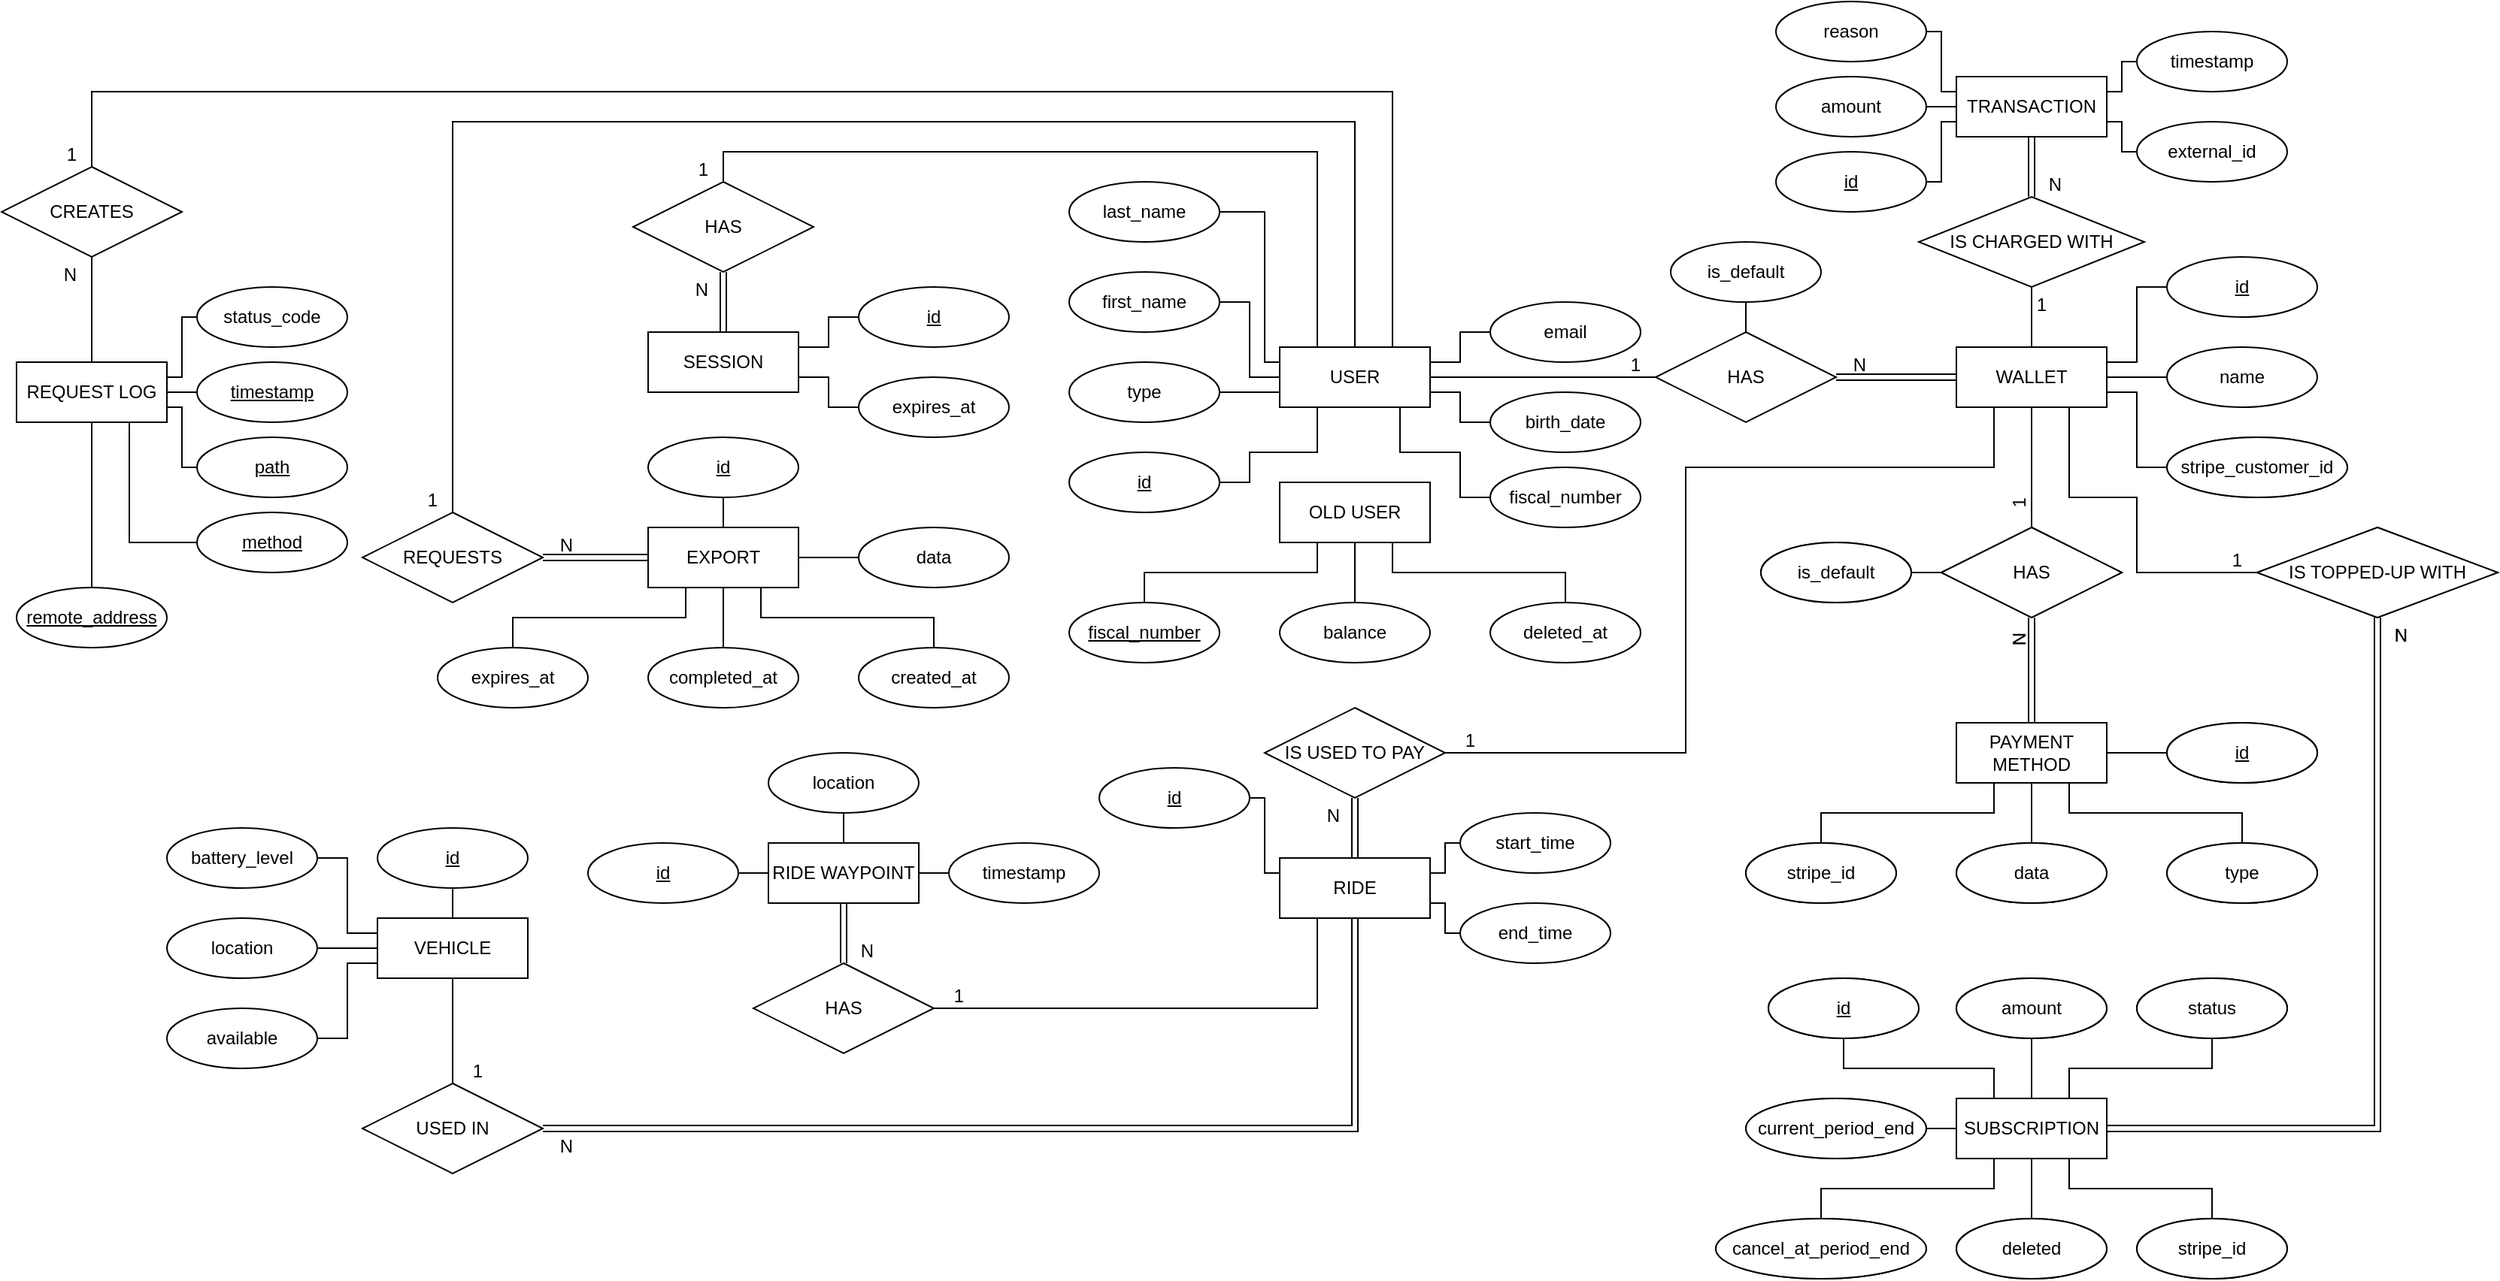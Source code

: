 <mxfile version="14.7.1" type="device"><diagram id="IIqeD0nPEndHyYTgDCQm" name="ERD"><mxGraphModel dx="2222" dy="794" grid="1" gridSize="10" guides="1" tooltips="1" connect="1" arrows="1" fold="1" page="0" pageScale="1" pageWidth="850" pageHeight="1100" background="none" math="0" shadow="0"><root><mxCell id="0"/><mxCell id="1" parent="0"/><mxCell id="felmJrPJaM8QbkLDC-SH-2" value="USER" style="whiteSpace=wrap;html=1;align=center;" parent="1" vertex="1"><mxGeometry x="350" y="440" width="100" height="40" as="geometry"/></mxCell><mxCell id="felmJrPJaM8QbkLDC-SH-12" value="OLD USER" style="whiteSpace=wrap;html=1;align=center;" parent="1" vertex="1"><mxGeometry x="350" y="530" width="100" height="40" as="geometry"/></mxCell><mxCell id="felmJrPJaM8QbkLDC-SH-16" style="edgeStyle=orthogonalEdgeStyle;rounded=0;orthogonalLoop=1;jettySize=auto;html=1;exitX=1;exitY=0.5;exitDx=0;exitDy=0;entryX=0;entryY=0.75;entryDx=0;entryDy=0;endArrow=none;endFill=0;" parent="1" source="felmJrPJaM8QbkLDC-SH-15" target="felmJrPJaM8QbkLDC-SH-2" edge="1"><mxGeometry relative="1" as="geometry"/></mxCell><mxCell id="felmJrPJaM8QbkLDC-SH-15" value="type" style="ellipse;whiteSpace=wrap;html=1;align=center;" parent="1" vertex="1"><mxGeometry x="210" y="450" width="100" height="40" as="geometry"/></mxCell><mxCell id="felmJrPJaM8QbkLDC-SH-18" style="edgeStyle=orthogonalEdgeStyle;rounded=0;orthogonalLoop=1;jettySize=auto;html=1;exitX=1;exitY=0.5;exitDx=0;exitDy=0;entryX=0;entryY=0.5;entryDx=0;entryDy=0;endArrow=none;endFill=0;" parent="1" source="felmJrPJaM8QbkLDC-SH-17" target="felmJrPJaM8QbkLDC-SH-2" edge="1"><mxGeometry relative="1" as="geometry"/></mxCell><mxCell id="felmJrPJaM8QbkLDC-SH-17" value="first_name" style="ellipse;whiteSpace=wrap;html=1;align=center;" parent="1" vertex="1"><mxGeometry x="210" y="390" width="100" height="40" as="geometry"/></mxCell><mxCell id="Z9zMlKiESTyxfEPbroca-22" style="edgeStyle=orthogonalEdgeStyle;rounded=0;orthogonalLoop=1;jettySize=auto;html=1;exitX=1;exitY=0.5;exitDx=0;exitDy=0;entryX=0.25;entryY=1;entryDx=0;entryDy=0;endArrow=none;endFill=0;" parent="1" source="felmJrPJaM8QbkLDC-SH-19" target="felmJrPJaM8QbkLDC-SH-2" edge="1"><mxGeometry relative="1" as="geometry"><Array as="points"><mxPoint x="330" y="530"/><mxPoint x="330" y="510"/><mxPoint x="375" y="510"/></Array></mxGeometry></mxCell><mxCell id="felmJrPJaM8QbkLDC-SH-19" value="id" style="ellipse;whiteSpace=wrap;html=1;align=center;fontStyle=4;" parent="1" vertex="1"><mxGeometry x="210" y="510" width="100" height="40" as="geometry"/></mxCell><mxCell id="felmJrPJaM8QbkLDC-SH-31" style="edgeStyle=orthogonalEdgeStyle;rounded=0;orthogonalLoop=1;jettySize=auto;html=1;exitX=1;exitY=0.5;exitDx=0;exitDy=0;entryX=0;entryY=0.25;entryDx=0;entryDy=0;endArrow=none;endFill=0;" parent="1" source="felmJrPJaM8QbkLDC-SH-21" target="felmJrPJaM8QbkLDC-SH-2" edge="1"><mxGeometry relative="1" as="geometry"><Array as="points"><mxPoint x="340" y="350"/><mxPoint x="340" y="450"/></Array></mxGeometry></mxCell><mxCell id="felmJrPJaM8QbkLDC-SH-21" value="last_name" style="ellipse;whiteSpace=wrap;html=1;align=center;" parent="1" vertex="1"><mxGeometry x="210" y="330" width="100" height="40" as="geometry"/></mxCell><mxCell id="Z9zMlKiESTyxfEPbroca-26" style="edgeStyle=orthogonalEdgeStyle;rounded=0;orthogonalLoop=1;jettySize=auto;html=1;exitX=0;exitY=0.5;exitDx=0;exitDy=0;entryX=1;entryY=0.25;entryDx=0;entryDy=0;endArrow=none;endFill=0;" parent="1" source="felmJrPJaM8QbkLDC-SH-22" target="felmJrPJaM8QbkLDC-SH-2" edge="1"><mxGeometry relative="1" as="geometry"><Array as="points"><mxPoint x="470" y="430"/><mxPoint x="470" y="450"/></Array></mxGeometry></mxCell><mxCell id="felmJrPJaM8QbkLDC-SH-22" value="email" style="ellipse;whiteSpace=wrap;html=1;align=center;" parent="1" vertex="1"><mxGeometry x="490" y="410" width="100" height="40" as="geometry"/></mxCell><mxCell id="Z9zMlKiESTyxfEPbroca-25" style="edgeStyle=orthogonalEdgeStyle;rounded=0;orthogonalLoop=1;jettySize=auto;html=1;exitX=0;exitY=0.5;exitDx=0;exitDy=0;entryX=1;entryY=0.75;entryDx=0;entryDy=0;endArrow=none;endFill=0;" parent="1" source="felmJrPJaM8QbkLDC-SH-23" target="felmJrPJaM8QbkLDC-SH-2" edge="1"><mxGeometry relative="1" as="geometry"><Array as="points"><mxPoint x="470" y="490"/><mxPoint x="470" y="470"/></Array></mxGeometry></mxCell><mxCell id="felmJrPJaM8QbkLDC-SH-23" value="birth_date" style="ellipse;whiteSpace=wrap;html=1;align=center;" parent="1" vertex="1"><mxGeometry x="490" y="470" width="100" height="40" as="geometry"/></mxCell><mxCell id="Z9zMlKiESTyxfEPbroca-24" style="edgeStyle=orthogonalEdgeStyle;rounded=0;orthogonalLoop=1;jettySize=auto;html=1;exitX=0;exitY=0.5;exitDx=0;exitDy=0;entryX=0.75;entryY=1;entryDx=0;entryDy=0;endArrow=none;endFill=0;" parent="1" source="felmJrPJaM8QbkLDC-SH-27" target="felmJrPJaM8QbkLDC-SH-2" edge="1"><mxGeometry relative="1" as="geometry"><Array as="points"><mxPoint x="470" y="540"/><mxPoint x="470" y="510"/><mxPoint x="430" y="510"/><mxPoint x="430" y="480"/></Array></mxGeometry></mxCell><mxCell id="felmJrPJaM8QbkLDC-SH-27" value="fiscal_number" style="ellipse;whiteSpace=wrap;html=1;align=center;" parent="1" vertex="1"><mxGeometry x="490" y="520" width="100" height="40" as="geometry"/></mxCell><mxCell id="felmJrPJaM8QbkLDC-SH-35" style="edgeStyle=orthogonalEdgeStyle;rounded=0;orthogonalLoop=1;jettySize=auto;html=1;entryX=0.25;entryY=1;entryDx=0;entryDy=0;endArrow=none;endFill=0;exitX=0.5;exitY=0;exitDx=0;exitDy=0;" parent="1" source="felmJrPJaM8QbkLDC-SH-38" target="felmJrPJaM8QbkLDC-SH-12" edge="1"><mxGeometry relative="1" as="geometry"><mxPoint x="210" y="570" as="sourcePoint"/><Array as="points"><mxPoint x="260" y="590"/><mxPoint x="375" y="590"/></Array></mxGeometry></mxCell><mxCell id="felmJrPJaM8QbkLDC-SH-36" style="edgeStyle=orthogonalEdgeStyle;rounded=0;orthogonalLoop=1;jettySize=auto;html=1;exitX=0.5;exitY=0;exitDx=0;exitDy=0;entryX=0.5;entryY=1;entryDx=0;entryDy=0;endArrow=none;endFill=0;" parent="1" source="felmJrPJaM8QbkLDC-SH-33" target="felmJrPJaM8QbkLDC-SH-12" edge="1"><mxGeometry relative="1" as="geometry"/></mxCell><mxCell id="felmJrPJaM8QbkLDC-SH-33" value="balance" style="ellipse;whiteSpace=wrap;html=1;align=center;" parent="1" vertex="1"><mxGeometry x="350" y="610" width="100" height="40" as="geometry"/></mxCell><mxCell id="felmJrPJaM8QbkLDC-SH-37" style="edgeStyle=orthogonalEdgeStyle;rounded=0;orthogonalLoop=1;jettySize=auto;html=1;exitX=0.5;exitY=0;exitDx=0;exitDy=0;entryX=0.75;entryY=1;entryDx=0;entryDy=0;endArrow=none;endFill=0;" parent="1" source="felmJrPJaM8QbkLDC-SH-34" target="felmJrPJaM8QbkLDC-SH-12" edge="1"><mxGeometry relative="1" as="geometry"/></mxCell><mxCell id="felmJrPJaM8QbkLDC-SH-34" value="deleted_at" style="ellipse;whiteSpace=wrap;html=1;align=center;" parent="1" vertex="1"><mxGeometry x="490" y="610" width="100" height="40" as="geometry"/></mxCell><mxCell id="felmJrPJaM8QbkLDC-SH-38" value="fiscal_number" style="ellipse;whiteSpace=wrap;html=1;align=center;fontStyle=4;" parent="1" vertex="1"><mxGeometry x="210" y="610" width="100" height="40" as="geometry"/></mxCell><mxCell id="felmJrPJaM8QbkLDC-SH-41" value="HAS" style="shape=rhombus;perimeter=rhombusPerimeter;whiteSpace=wrap;html=1;align=center;" parent="1" vertex="1"><mxGeometry x="600" y="430" width="120" height="60" as="geometry"/></mxCell><mxCell id="felmJrPJaM8QbkLDC-SH-42" value="" style="endArrow=none;html=1;rounded=0;exitX=1;exitY=0.5;exitDx=0;exitDy=0;entryX=0;entryY=0.5;entryDx=0;entryDy=0;" parent="1" source="felmJrPJaM8QbkLDC-SH-2" target="felmJrPJaM8QbkLDC-SH-41" edge="1"><mxGeometry relative="1" as="geometry"><mxPoint x="470" y="460" as="sourcePoint"/><mxPoint x="580" y="460" as="targetPoint"/></mxGeometry></mxCell><mxCell id="felmJrPJaM8QbkLDC-SH-43" value="1" style="resizable=0;html=1;align=right;verticalAlign=bottom;" parent="felmJrPJaM8QbkLDC-SH-42" connectable="0" vertex="1"><mxGeometry x="1" relative="1" as="geometry"><mxPoint x="-10" as="offset"/></mxGeometry></mxCell><mxCell id="felmJrPJaM8QbkLDC-SH-44" value="" style="shape=link;html=1;rounded=0;endArrow=none;endFill=0;entryX=1;entryY=0.5;entryDx=0;entryDy=0;exitX=0;exitY=0.5;exitDx=0;exitDy=0;" parent="1" source="felmJrPJaM8QbkLDC-SH-46" target="felmJrPJaM8QbkLDC-SH-41" edge="1"><mxGeometry relative="1" as="geometry"><mxPoint x="790" y="460" as="sourcePoint"/><mxPoint x="730" y="460" as="targetPoint"/></mxGeometry></mxCell><mxCell id="felmJrPJaM8QbkLDC-SH-45" value="N" style="resizable=0;html=1;align=right;verticalAlign=bottom;" parent="felmJrPJaM8QbkLDC-SH-44" connectable="0" vertex="1"><mxGeometry x="1" relative="1" as="geometry"><mxPoint x="20" as="offset"/></mxGeometry></mxCell><mxCell id="felmJrPJaM8QbkLDC-SH-46" value="WALLET" style="whiteSpace=wrap;html=1;align=center;" parent="1" vertex="1"><mxGeometry x="800" y="440" width="100" height="40" as="geometry"/></mxCell><mxCell id="felmJrPJaM8QbkLDC-SH-48" style="edgeStyle=orthogonalEdgeStyle;rounded=0;orthogonalLoop=1;jettySize=auto;html=1;exitX=0.5;exitY=1;exitDx=0;exitDy=0;entryX=0.5;entryY=0;entryDx=0;entryDy=0;endArrow=none;endFill=0;" parent="1" source="felmJrPJaM8QbkLDC-SH-47" target="felmJrPJaM8QbkLDC-SH-41" edge="1"><mxGeometry relative="1" as="geometry"/></mxCell><mxCell id="felmJrPJaM8QbkLDC-SH-47" value="is_default" style="ellipse;whiteSpace=wrap;html=1;align=center;" parent="1" vertex="1"><mxGeometry x="610" y="370" width="100" height="40" as="geometry"/></mxCell><mxCell id="felmJrPJaM8QbkLDC-SH-52" style="edgeStyle=orthogonalEdgeStyle;rounded=0;orthogonalLoop=1;jettySize=auto;html=1;exitX=0;exitY=0.5;exitDx=0;exitDy=0;entryX=1;entryY=0.25;entryDx=0;entryDy=0;endArrow=none;endFill=0;" parent="1" source="felmJrPJaM8QbkLDC-SH-49" target="felmJrPJaM8QbkLDC-SH-46" edge="1"><mxGeometry relative="1" as="geometry"/></mxCell><mxCell id="felmJrPJaM8QbkLDC-SH-49" value="id" style="ellipse;whiteSpace=wrap;html=1;align=center;fontStyle=4;" parent="1" vertex="1"><mxGeometry x="940" y="380" width="100" height="40" as="geometry"/></mxCell><mxCell id="felmJrPJaM8QbkLDC-SH-53" style="edgeStyle=orthogonalEdgeStyle;rounded=0;orthogonalLoop=1;jettySize=auto;html=1;exitX=0;exitY=0.5;exitDx=0;exitDy=0;entryX=1;entryY=0.5;entryDx=0;entryDy=0;endArrow=none;endFill=0;" parent="1" source="felmJrPJaM8QbkLDC-SH-50" target="felmJrPJaM8QbkLDC-SH-46" edge="1"><mxGeometry relative="1" as="geometry"/></mxCell><mxCell id="felmJrPJaM8QbkLDC-SH-50" value="name" style="ellipse;whiteSpace=wrap;html=1;align=center;" parent="1" vertex="1"><mxGeometry x="940" y="440" width="100" height="40" as="geometry"/></mxCell><mxCell id="felmJrPJaM8QbkLDC-SH-54" style="edgeStyle=orthogonalEdgeStyle;rounded=0;orthogonalLoop=1;jettySize=auto;html=1;exitX=0;exitY=0.5;exitDx=0;exitDy=0;entryX=1;entryY=0.75;entryDx=0;entryDy=0;endArrow=none;endFill=0;" parent="1" source="felmJrPJaM8QbkLDC-SH-51" target="felmJrPJaM8QbkLDC-SH-46" edge="1"><mxGeometry relative="1" as="geometry"/></mxCell><mxCell id="felmJrPJaM8QbkLDC-SH-51" value="stripe_customer_id" style="ellipse;whiteSpace=wrap;html=1;align=center;" parent="1" vertex="1"><mxGeometry x="940" y="500" width="120" height="40" as="geometry"/></mxCell><mxCell id="felmJrPJaM8QbkLDC-SH-55" value="HAS" style="shape=rhombus;perimeter=rhombusPerimeter;whiteSpace=wrap;html=1;align=center;" parent="1" vertex="1"><mxGeometry x="790" y="560" width="120" height="60" as="geometry"/></mxCell><mxCell id="felmJrPJaM8QbkLDC-SH-56" value="" style="endArrow=none;html=1;rounded=0;exitX=0.5;exitY=1;exitDx=0;exitDy=0;entryX=0.5;entryY=0;entryDx=0;entryDy=0;" parent="1" source="felmJrPJaM8QbkLDC-SH-46" target="felmJrPJaM8QbkLDC-SH-55" edge="1"><mxGeometry relative="1" as="geometry"><mxPoint x="1020" y="280" as="sourcePoint"/><mxPoint x="860" y="280" as="targetPoint"/></mxGeometry></mxCell><mxCell id="felmJrPJaM8QbkLDC-SH-57" value="1" style="resizable=0;html=1;align=right;verticalAlign=bottom;rotation=-90;" parent="felmJrPJaM8QbkLDC-SH-56" connectable="0" vertex="1"><mxGeometry x="1" relative="1" as="geometry"><mxPoint y="-20" as="offset"/></mxGeometry></mxCell><mxCell id="Z9zMlKiESTyxfEPbroca-31" value="" style="shape=link;html=1;rounded=0;endArrow=none;endFill=0;entryX=0.5;entryY=1;entryDx=0;entryDy=0;exitX=0.5;exitY=0;exitDx=0;exitDy=0;" parent="felmJrPJaM8QbkLDC-SH-56" source="Z9zMlKiESTyxfEPbroca-33" target="Z9zMlKiESTyxfEPbroca-30" edge="1"><mxGeometry relative="1" as="geometry"><mxPoint x="850" y="670" as="sourcePoint"/><mxPoint x="900" y="670" as="targetPoint"/></mxGeometry></mxCell><mxCell id="Z9zMlKiESTyxfEPbroca-32" value="N" style="resizable=0;html=1;align=right;verticalAlign=bottom;direction=south;rotation=-90;" parent="Z9zMlKiESTyxfEPbroca-31" connectable="0" vertex="1"><mxGeometry x="1" relative="1" as="geometry"><mxPoint y="10" as="offset"/></mxGeometry></mxCell><mxCell id="felmJrPJaM8QbkLDC-SH-58" value="" style="shape=link;html=1;rounded=0;endArrow=none;endFill=0;entryX=0.5;entryY=1;entryDx=0;entryDy=0;exitX=0.5;exitY=0;exitDx=0;exitDy=0;" parent="1" source="felmJrPJaM8QbkLDC-SH-60" target="felmJrPJaM8QbkLDC-SH-55" edge="1"><mxGeometry relative="1" as="geometry"><mxPoint x="850" y="670" as="sourcePoint"/><mxPoint x="900" y="670" as="targetPoint"/></mxGeometry></mxCell><mxCell id="felmJrPJaM8QbkLDC-SH-59" value="N" style="resizable=0;html=1;align=right;verticalAlign=bottom;direction=south;rotation=-90;" parent="felmJrPJaM8QbkLDC-SH-58" connectable="0" vertex="1"><mxGeometry x="1" relative="1" as="geometry"><mxPoint y="10" as="offset"/></mxGeometry></mxCell><mxCell id="felmJrPJaM8QbkLDC-SH-60" value="PAYMENT METHOD" style="whiteSpace=wrap;html=1;align=center;" parent="1" vertex="1"><mxGeometry x="800" y="690" width="100" height="40" as="geometry"/></mxCell><mxCell id="felmJrPJaM8QbkLDC-SH-62" style="edgeStyle=orthogonalEdgeStyle;rounded=0;orthogonalLoop=1;jettySize=auto;html=1;exitX=1;exitY=0.5;exitDx=0;exitDy=0;entryX=0;entryY=0.5;entryDx=0;entryDy=0;endArrow=none;endFill=0;" parent="1" source="felmJrPJaM8QbkLDC-SH-61" target="felmJrPJaM8QbkLDC-SH-55" edge="1"><mxGeometry relative="1" as="geometry"/></mxCell><mxCell id="felmJrPJaM8QbkLDC-SH-61" value="is_default" style="ellipse;whiteSpace=wrap;html=1;align=center;" parent="1" vertex="1"><mxGeometry x="670" y="570" width="100" height="40" as="geometry"/></mxCell><mxCell id="felmJrPJaM8QbkLDC-SH-72" style="edgeStyle=orthogonalEdgeStyle;rounded=0;orthogonalLoop=1;jettySize=auto;html=1;exitX=0;exitY=0.5;exitDx=0;exitDy=0;entryX=1;entryY=0.5;entryDx=0;entryDy=0;endArrow=none;endFill=0;" parent="1" source="felmJrPJaM8QbkLDC-SH-63" target="felmJrPJaM8QbkLDC-SH-60" edge="1"><mxGeometry relative="1" as="geometry"/></mxCell><mxCell id="felmJrPJaM8QbkLDC-SH-63" value="id" style="ellipse;whiteSpace=wrap;html=1;align=center;fontStyle=4;" parent="1" vertex="1"><mxGeometry x="940" y="690" width="100" height="40" as="geometry"/></mxCell><mxCell id="felmJrPJaM8QbkLDC-SH-71" style="edgeStyle=orthogonalEdgeStyle;rounded=0;orthogonalLoop=1;jettySize=auto;html=1;exitX=0.5;exitY=0;exitDx=0;exitDy=0;entryX=0.75;entryY=1;entryDx=0;entryDy=0;endArrow=none;endFill=0;" parent="1" source="felmJrPJaM8QbkLDC-SH-64" target="felmJrPJaM8QbkLDC-SH-60" edge="1"><mxGeometry relative="1" as="geometry"/></mxCell><mxCell id="felmJrPJaM8QbkLDC-SH-64" value="type" style="ellipse;whiteSpace=wrap;html=1;align=center;" parent="1" vertex="1"><mxGeometry x="940" y="770" width="100" height="40" as="geometry"/></mxCell><mxCell id="felmJrPJaM8QbkLDC-SH-70" style="edgeStyle=orthogonalEdgeStyle;rounded=0;orthogonalLoop=1;jettySize=auto;html=1;exitX=0.5;exitY=0;exitDx=0;exitDy=0;entryX=0.5;entryY=1;entryDx=0;entryDy=0;endArrow=none;endFill=0;" parent="1" source="felmJrPJaM8QbkLDC-SH-67" target="felmJrPJaM8QbkLDC-SH-60" edge="1"><mxGeometry relative="1" as="geometry"/></mxCell><mxCell id="felmJrPJaM8QbkLDC-SH-67" value="data" style="ellipse;whiteSpace=wrap;html=1;align=center;" parent="1" vertex="1"><mxGeometry x="800" y="770" width="100" height="40" as="geometry"/></mxCell><mxCell id="felmJrPJaM8QbkLDC-SH-69" style="edgeStyle=orthogonalEdgeStyle;rounded=0;orthogonalLoop=1;jettySize=auto;html=1;exitX=0.5;exitY=0;exitDx=0;exitDy=0;entryX=0.25;entryY=1;entryDx=0;entryDy=0;endArrow=none;endFill=0;" parent="1" source="felmJrPJaM8QbkLDC-SH-68" target="felmJrPJaM8QbkLDC-SH-60" edge="1"><mxGeometry relative="1" as="geometry"/></mxCell><mxCell id="felmJrPJaM8QbkLDC-SH-68" value="stripe_id" style="ellipse;whiteSpace=wrap;html=1;align=center;" parent="1" vertex="1"><mxGeometry x="660" y="770" width="100" height="40" as="geometry"/></mxCell><mxCell id="felmJrPJaM8QbkLDC-SH-74" value="REQUESTS" style="shape=rhombus;perimeter=rhombusPerimeter;whiteSpace=wrap;html=1;align=center;" parent="1" vertex="1"><mxGeometry x="-260" y="550" width="120" height="60" as="geometry"/></mxCell><mxCell id="felmJrPJaM8QbkLDC-SH-75" value="HAS" style="shape=rhombus;perimeter=rhombusPerimeter;whiteSpace=wrap;html=1;align=center;" parent="1" vertex="1"><mxGeometry x="-80" y="330" width="120" height="60" as="geometry"/></mxCell><mxCell id="felmJrPJaM8QbkLDC-SH-76" value="CREATES" style="shape=rhombus;perimeter=rhombusPerimeter;whiteSpace=wrap;html=1;align=center;" parent="1" vertex="1"><mxGeometry x="-500" y="320" width="120" height="60" as="geometry"/></mxCell><mxCell id="felmJrPJaM8QbkLDC-SH-79" value="" style="endArrow=none;html=1;rounded=0;entryX=0.5;entryY=0;entryDx=0;entryDy=0;exitX=0.25;exitY=0;exitDx=0;exitDy=0;" parent="1" source="felmJrPJaM8QbkLDC-SH-2" target="felmJrPJaM8QbkLDC-SH-75" edge="1"><mxGeometry relative="1" as="geometry"><mxPoint x="-20" y="340" as="sourcePoint"/><mxPoint x="-350" y="120" as="targetPoint"/><Array as="points"><mxPoint x="375" y="310"/><mxPoint x="-20" y="310"/></Array></mxGeometry></mxCell><mxCell id="felmJrPJaM8QbkLDC-SH-80" value="1" style="resizable=0;html=1;align=right;verticalAlign=bottom;" parent="felmJrPJaM8QbkLDC-SH-79" connectable="0" vertex="1"><mxGeometry x="1" relative="1" as="geometry"><mxPoint x="-10" as="offset"/></mxGeometry></mxCell><mxCell id="felmJrPJaM8QbkLDC-SH-81" value="" style="endArrow=none;html=1;rounded=0;entryX=0.5;entryY=0;entryDx=0;entryDy=0;exitX=0.5;exitY=0;exitDx=0;exitDy=0;" parent="1" source="felmJrPJaM8QbkLDC-SH-2" target="felmJrPJaM8QbkLDC-SH-74" edge="1"><mxGeometry relative="1" as="geometry"><mxPoint x="-210" y="420" as="sourcePoint"/><mxPoint x="-320" y="410" as="targetPoint"/><Array as="points"><mxPoint x="400" y="290"/><mxPoint x="-200" y="290"/></Array></mxGeometry></mxCell><mxCell id="felmJrPJaM8QbkLDC-SH-82" value="1" style="resizable=0;html=1;align=right;verticalAlign=bottom;" parent="felmJrPJaM8QbkLDC-SH-81" connectable="0" vertex="1"><mxGeometry x="1" relative="1" as="geometry"><mxPoint x="-10" as="offset"/></mxGeometry></mxCell><mxCell id="Ga-Xw3UIDoMPQ0Vb7Wkk-12" style="edgeStyle=orthogonalEdgeStyle;rounded=0;orthogonalLoop=1;jettySize=auto;html=1;exitX=0.5;exitY=1;exitDx=0;exitDy=0;entryX=0.5;entryY=0;entryDx=0;entryDy=0;endArrow=none;endFill=0;" parent="1" source="felmJrPJaM8QbkLDC-SH-83" target="felmJrPJaM8QbkLDC-SH-98" edge="1"><mxGeometry relative="1" as="geometry"/></mxCell><mxCell id="felmJrPJaM8QbkLDC-SH-83" value="REQUEST LOG" style="whiteSpace=wrap;html=1;align=center;" parent="1" vertex="1"><mxGeometry x="-490" y="450" width="100" height="40" as="geometry"/></mxCell><mxCell id="felmJrPJaM8QbkLDC-SH-84" value="SESSION" style="whiteSpace=wrap;html=1;align=center;" parent="1" vertex="1"><mxGeometry x="-70" y="430" width="100" height="40" as="geometry"/></mxCell><mxCell id="felmJrPJaM8QbkLDC-SH-85" value="EXPORT" style="whiteSpace=wrap;html=1;align=center;" parent="1" vertex="1"><mxGeometry x="-70" y="560" width="100" height="40" as="geometry"/></mxCell><mxCell id="felmJrPJaM8QbkLDC-SH-88" value="" style="shape=link;html=1;rounded=0;endArrow=none;endFill=0;entryX=0.5;entryY=1;entryDx=0;entryDy=0;exitX=0.5;exitY=0;exitDx=0;exitDy=0;" parent="1" source="felmJrPJaM8QbkLDC-SH-84" target="felmJrPJaM8QbkLDC-SH-75" edge="1"><mxGeometry relative="1" as="geometry"><mxPoint x="-70" y="210" as="sourcePoint"/><mxPoint x="-230" y="210" as="targetPoint"/></mxGeometry></mxCell><mxCell id="felmJrPJaM8QbkLDC-SH-89" value="N" style="resizable=0;html=1;align=right;verticalAlign=bottom;direction=south;" parent="felmJrPJaM8QbkLDC-SH-88" connectable="0" vertex="1"><mxGeometry x="1" relative="1" as="geometry"><mxPoint x="-10" y="20" as="offset"/></mxGeometry></mxCell><mxCell id="felmJrPJaM8QbkLDC-SH-90" value="" style="shape=link;html=1;rounded=0;endArrow=none;endFill=0;entryX=1;entryY=0.5;entryDx=0;entryDy=0;exitX=0;exitY=0.5;exitDx=0;exitDy=0;" parent="1" source="felmJrPJaM8QbkLDC-SH-85" target="felmJrPJaM8QbkLDC-SH-74" edge="1"><mxGeometry relative="1" as="geometry"><mxPoint x="-50" y="660" as="sourcePoint"/><mxPoint x="-210" y="660" as="targetPoint"/></mxGeometry></mxCell><mxCell id="felmJrPJaM8QbkLDC-SH-91" value="N" style="resizable=0;html=1;align=right;verticalAlign=bottom;" parent="felmJrPJaM8QbkLDC-SH-90" connectable="0" vertex="1"><mxGeometry x="1" relative="1" as="geometry"><mxPoint x="20" as="offset"/></mxGeometry></mxCell><mxCell id="felmJrPJaM8QbkLDC-SH-93" style="edgeStyle=orthogonalEdgeStyle;rounded=0;orthogonalLoop=1;jettySize=auto;html=1;exitX=0;exitY=0.5;exitDx=0;exitDy=0;entryX=1;entryY=0.25;entryDx=0;entryDy=0;endArrow=none;endFill=0;" parent="1" source="felmJrPJaM8QbkLDC-SH-92" target="felmJrPJaM8QbkLDC-SH-84" edge="1"><mxGeometry relative="1" as="geometry"/></mxCell><mxCell id="felmJrPJaM8QbkLDC-SH-92" value="id" style="ellipse;whiteSpace=wrap;html=1;align=center;fontStyle=4;" parent="1" vertex="1"><mxGeometry x="70" y="400" width="100" height="40" as="geometry"/></mxCell><mxCell id="felmJrPJaM8QbkLDC-SH-95" style="edgeStyle=orthogonalEdgeStyle;rounded=0;orthogonalLoop=1;jettySize=auto;html=1;exitX=0;exitY=0.5;exitDx=0;exitDy=0;entryX=1;entryY=0.75;entryDx=0;entryDy=0;endArrow=none;endFill=0;" parent="1" source="felmJrPJaM8QbkLDC-SH-94" target="felmJrPJaM8QbkLDC-SH-84" edge="1"><mxGeometry relative="1" as="geometry"/></mxCell><mxCell id="felmJrPJaM8QbkLDC-SH-94" value="expires_at" style="ellipse;whiteSpace=wrap;html=1;align=center;" parent="1" vertex="1"><mxGeometry x="70" y="460" width="100" height="40" as="geometry"/></mxCell><mxCell id="felmJrPJaM8QbkLDC-SH-97" style="edgeStyle=orthogonalEdgeStyle;rounded=0;orthogonalLoop=1;jettySize=auto;html=1;exitX=0.5;exitY=1;exitDx=0;exitDy=0;entryX=0.5;entryY=0;entryDx=0;entryDy=0;endArrow=none;endFill=0;" parent="1" source="felmJrPJaM8QbkLDC-SH-96" target="felmJrPJaM8QbkLDC-SH-85" edge="1"><mxGeometry relative="1" as="geometry"/></mxCell><mxCell id="felmJrPJaM8QbkLDC-SH-96" value="id" style="ellipse;whiteSpace=wrap;html=1;align=center;fontStyle=4;" parent="1" vertex="1"><mxGeometry x="-70" y="500" width="100" height="40" as="geometry"/></mxCell><mxCell id="felmJrPJaM8QbkLDC-SH-98" value="remote_address" style="ellipse;whiteSpace=wrap;html=1;align=center;fontStyle=4;" parent="1" vertex="1"><mxGeometry x="-490" y="600" width="100" height="40" as="geometry"/></mxCell><mxCell id="Ga-Xw3UIDoMPQ0Vb7Wkk-3" style="edgeStyle=orthogonalEdgeStyle;rounded=0;orthogonalLoop=1;jettySize=auto;html=1;exitX=0;exitY=0.5;exitDx=0;exitDy=0;entryX=1;entryY=0.5;entryDx=0;entryDy=0;endArrow=none;endFill=0;" parent="1" source="felmJrPJaM8QbkLDC-SH-99" target="felmJrPJaM8QbkLDC-SH-83" edge="1"><mxGeometry relative="1" as="geometry"/></mxCell><mxCell id="felmJrPJaM8QbkLDC-SH-99" value="timestamp" style="ellipse;whiteSpace=wrap;html=1;align=center;fontStyle=4;" parent="1" vertex="1"><mxGeometry x="-370" y="450" width="100" height="40" as="geometry"/></mxCell><mxCell id="Ga-Xw3UIDoMPQ0Vb7Wkk-9" style="edgeStyle=orthogonalEdgeStyle;rounded=0;orthogonalLoop=1;jettySize=auto;html=1;exitX=0;exitY=0.5;exitDx=0;exitDy=0;entryX=0.75;entryY=1;entryDx=0;entryDy=0;endArrow=none;endFill=0;" parent="1" source="felmJrPJaM8QbkLDC-SH-100" target="felmJrPJaM8QbkLDC-SH-83" edge="1"><mxGeometry relative="1" as="geometry"/></mxCell><mxCell id="felmJrPJaM8QbkLDC-SH-100" value="method" style="ellipse;whiteSpace=wrap;html=1;align=center;fontStyle=4;" parent="1" vertex="1"><mxGeometry x="-370" y="550" width="100" height="40" as="geometry"/></mxCell><mxCell id="Ga-Xw3UIDoMPQ0Vb7Wkk-4" style="edgeStyle=orthogonalEdgeStyle;rounded=0;orthogonalLoop=1;jettySize=auto;html=1;exitX=0;exitY=0.5;exitDx=0;exitDy=0;entryX=1;entryY=0.75;entryDx=0;entryDy=0;endArrow=none;endFill=0;" parent="1" source="felmJrPJaM8QbkLDC-SH-101" target="felmJrPJaM8QbkLDC-SH-83" edge="1"><mxGeometry relative="1" as="geometry"><Array as="points"><mxPoint x="-380" y="520"/><mxPoint x="-380" y="480"/></Array></mxGeometry></mxCell><mxCell id="felmJrPJaM8QbkLDC-SH-101" value="path" style="ellipse;whiteSpace=wrap;html=1;align=center;fontStyle=4;" parent="1" vertex="1"><mxGeometry x="-370" y="500" width="100" height="40" as="geometry"/></mxCell><mxCell id="Ga-Xw3UIDoMPQ0Vb7Wkk-2" style="edgeStyle=orthogonalEdgeStyle;rounded=0;orthogonalLoop=1;jettySize=auto;html=1;exitX=0;exitY=0.5;exitDx=0;exitDy=0;entryX=1;entryY=0.25;entryDx=0;entryDy=0;endArrow=none;endFill=0;" parent="1" source="felmJrPJaM8QbkLDC-SH-103" target="felmJrPJaM8QbkLDC-SH-83" edge="1"><mxGeometry relative="1" as="geometry"><Array as="points"><mxPoint x="-380" y="420"/><mxPoint x="-380" y="460"/></Array></mxGeometry></mxCell><mxCell id="felmJrPJaM8QbkLDC-SH-103" value="status_code" style="ellipse;whiteSpace=wrap;html=1;align=center;" parent="1" vertex="1"><mxGeometry x="-370" y="400" width="100" height="40" as="geometry"/></mxCell><mxCell id="felmJrPJaM8QbkLDC-SH-115" style="edgeStyle=orthogonalEdgeStyle;rounded=0;orthogonalLoop=1;jettySize=auto;html=1;exitX=0;exitY=0.5;exitDx=0;exitDy=0;entryX=1;entryY=0.5;entryDx=0;entryDy=0;endArrow=none;endFill=0;" parent="1" source="felmJrPJaM8QbkLDC-SH-114" target="felmJrPJaM8QbkLDC-SH-85" edge="1"><mxGeometry relative="1" as="geometry"/></mxCell><mxCell id="felmJrPJaM8QbkLDC-SH-114" value="data" style="ellipse;whiteSpace=wrap;html=1;align=center;" parent="1" vertex="1"><mxGeometry x="70" y="560" width="100" height="40" as="geometry"/></mxCell><mxCell id="felmJrPJaM8QbkLDC-SH-119" style="edgeStyle=orthogonalEdgeStyle;rounded=0;orthogonalLoop=1;jettySize=auto;html=1;exitX=0.5;exitY=0;exitDx=0;exitDy=0;entryX=0.75;entryY=1;entryDx=0;entryDy=0;endArrow=none;endFill=0;" parent="1" source="felmJrPJaM8QbkLDC-SH-116" target="felmJrPJaM8QbkLDC-SH-85" edge="1"><mxGeometry relative="1" as="geometry"/></mxCell><mxCell id="felmJrPJaM8QbkLDC-SH-116" value="created_at" style="ellipse;whiteSpace=wrap;html=1;align=center;" parent="1" vertex="1"><mxGeometry x="70" y="640" width="100" height="40" as="geometry"/></mxCell><mxCell id="felmJrPJaM8QbkLDC-SH-120" style="edgeStyle=orthogonalEdgeStyle;rounded=0;orthogonalLoop=1;jettySize=auto;html=1;exitX=0.5;exitY=0;exitDx=0;exitDy=0;entryX=0.5;entryY=1;entryDx=0;entryDy=0;endArrow=none;endFill=0;" parent="1" source="felmJrPJaM8QbkLDC-SH-117" target="felmJrPJaM8QbkLDC-SH-85" edge="1"><mxGeometry relative="1" as="geometry"/></mxCell><mxCell id="felmJrPJaM8QbkLDC-SH-117" value="completed_at" style="ellipse;whiteSpace=wrap;html=1;align=center;" parent="1" vertex="1"><mxGeometry x="-70" y="640" width="100" height="40" as="geometry"/></mxCell><mxCell id="felmJrPJaM8QbkLDC-SH-121" style="edgeStyle=orthogonalEdgeStyle;rounded=0;orthogonalLoop=1;jettySize=auto;html=1;exitX=0.5;exitY=0;exitDx=0;exitDy=0;entryX=0.25;entryY=1;entryDx=0;entryDy=0;endArrow=none;endFill=0;" parent="1" source="felmJrPJaM8QbkLDC-SH-118" target="felmJrPJaM8QbkLDC-SH-85" edge="1"><mxGeometry relative="1" as="geometry"/></mxCell><mxCell id="felmJrPJaM8QbkLDC-SH-118" value="expires_at" style="ellipse;whiteSpace=wrap;html=1;align=center;" parent="1" vertex="1"><mxGeometry x="-210" y="640" width="100" height="40" as="geometry"/></mxCell><mxCell id="vjYIX1wZF5U249_Y7x2o-1" value="TRANSACTION" style="whiteSpace=wrap;html=1;align=center;" parent="1" vertex="1"><mxGeometry x="800" y="260" width="100" height="40" as="geometry"/></mxCell><mxCell id="vjYIX1wZF5U249_Y7x2o-2" value="IS CHARGED WITH" style="shape=rhombus;perimeter=rhombusPerimeter;whiteSpace=wrap;html=1;align=center;" parent="1" vertex="1"><mxGeometry x="775" y="340" width="150" height="60" as="geometry"/></mxCell><mxCell id="vjYIX1wZF5U249_Y7x2o-3" value="" style="endArrow=none;html=1;rounded=0;exitX=0.5;exitY=0;exitDx=0;exitDy=0;entryX=0.5;entryY=1;entryDx=0;entryDy=0;" parent="1" source="felmJrPJaM8QbkLDC-SH-46" target="vjYIX1wZF5U249_Y7x2o-2" edge="1"><mxGeometry relative="1" as="geometry"><mxPoint x="920" y="260" as="sourcePoint"/><mxPoint x="1080" y="260" as="targetPoint"/><Array as="points"/></mxGeometry></mxCell><mxCell id="vjYIX1wZF5U249_Y7x2o-4" value="1" style="resizable=0;html=1;align=right;verticalAlign=bottom;" parent="vjYIX1wZF5U249_Y7x2o-3" connectable="0" vertex="1"><mxGeometry x="1" relative="1" as="geometry"><mxPoint x="10" y="20" as="offset"/></mxGeometry></mxCell><mxCell id="vjYIX1wZF5U249_Y7x2o-5" value="" style="shape=link;html=1;rounded=0;exitX=0.5;exitY=1;exitDx=0;exitDy=0;entryX=0.5;entryY=0;entryDx=0;entryDy=0;" parent="1" source="vjYIX1wZF5U249_Y7x2o-1" target="vjYIX1wZF5U249_Y7x2o-2" edge="1"><mxGeometry relative="1" as="geometry"><mxPoint x="1080" y="260" as="sourcePoint"/><mxPoint x="920" y="260" as="targetPoint"/></mxGeometry></mxCell><mxCell id="vjYIX1wZF5U249_Y7x2o-6" value="N" style="resizable=0;html=1;align=right;verticalAlign=bottom;" parent="vjYIX1wZF5U249_Y7x2o-5" connectable="0" vertex="1"><mxGeometry x="1" relative="1" as="geometry"><mxPoint x="20" as="offset"/></mxGeometry></mxCell><mxCell id="vjYIX1wZF5U249_Y7x2o-13" style="edgeStyle=orthogonalEdgeStyle;rounded=0;orthogonalLoop=1;jettySize=auto;html=1;exitX=1;exitY=0.5;exitDx=0;exitDy=0;entryX=0;entryY=0.75;entryDx=0;entryDy=0;endArrow=none;endFill=0;" parent="1" source="vjYIX1wZF5U249_Y7x2o-7" target="vjYIX1wZF5U249_Y7x2o-1" edge="1"><mxGeometry relative="1" as="geometry"><Array as="points"><mxPoint x="790" y="330"/><mxPoint x="790" y="290"/></Array></mxGeometry></mxCell><mxCell id="vjYIX1wZF5U249_Y7x2o-7" value="id" style="ellipse;whiteSpace=wrap;html=1;align=center;fontStyle=4;" parent="1" vertex="1"><mxGeometry x="680" y="310" width="100" height="40" as="geometry"/></mxCell><mxCell id="vjYIX1wZF5U249_Y7x2o-16" style="edgeStyle=orthogonalEdgeStyle;rounded=0;orthogonalLoop=1;jettySize=auto;html=1;exitX=1;exitY=0.5;exitDx=0;exitDy=0;entryX=0;entryY=0.5;entryDx=0;entryDy=0;endArrow=none;endFill=0;" parent="1" source="vjYIX1wZF5U249_Y7x2o-8" target="vjYIX1wZF5U249_Y7x2o-1" edge="1"><mxGeometry relative="1" as="geometry"/></mxCell><mxCell id="vjYIX1wZF5U249_Y7x2o-8" value="amount" style="ellipse;whiteSpace=wrap;html=1;align=center;" parent="1" vertex="1"><mxGeometry x="680" y="260" width="100" height="40" as="geometry"/></mxCell><mxCell id="Z9zMlKiESTyxfEPbroca-1" style="edgeStyle=orthogonalEdgeStyle;rounded=0;orthogonalLoop=1;jettySize=auto;html=1;exitX=0;exitY=0.5;exitDx=0;exitDy=0;entryX=1;entryY=0.25;entryDx=0;entryDy=0;endArrow=none;endFill=0;" parent="1" source="vjYIX1wZF5U249_Y7x2o-9" target="vjYIX1wZF5U249_Y7x2o-1" edge="1"><mxGeometry relative="1" as="geometry"><Array as="points"><mxPoint x="910" y="250"/><mxPoint x="910" y="270"/></Array></mxGeometry></mxCell><mxCell id="vjYIX1wZF5U249_Y7x2o-9" value="timestamp" style="ellipse;whiteSpace=wrap;html=1;align=center;" parent="1" vertex="1"><mxGeometry x="920" y="230" width="100" height="40" as="geometry"/></mxCell><mxCell id="vjYIX1wZF5U249_Y7x2o-17" style="edgeStyle=orthogonalEdgeStyle;rounded=0;orthogonalLoop=1;jettySize=auto;html=1;exitX=1;exitY=0.5;exitDx=0;exitDy=0;entryX=0;entryY=0.25;entryDx=0;entryDy=0;endArrow=none;endFill=0;" parent="1" source="vjYIX1wZF5U249_Y7x2o-10" target="vjYIX1wZF5U249_Y7x2o-1" edge="1"><mxGeometry relative="1" as="geometry"><Array as="points"><mxPoint x="790" y="230"/><mxPoint x="790" y="270"/></Array></mxGeometry></mxCell><mxCell id="vjYIX1wZF5U249_Y7x2o-10" value="reason" style="ellipse;whiteSpace=wrap;html=1;align=center;" parent="1" vertex="1"><mxGeometry x="680" y="210" width="100" height="40" as="geometry"/></mxCell><mxCell id="Z9zMlKiESTyxfEPbroca-2" style="edgeStyle=orthogonalEdgeStyle;rounded=0;orthogonalLoop=1;jettySize=auto;html=1;exitX=0;exitY=0.5;exitDx=0;exitDy=0;entryX=1;entryY=0.75;entryDx=0;entryDy=0;endArrow=none;endFill=0;" parent="1" source="vjYIX1wZF5U249_Y7x2o-11" target="vjYIX1wZF5U249_Y7x2o-1" edge="1"><mxGeometry relative="1" as="geometry"><Array as="points"><mxPoint x="910" y="310"/><mxPoint x="910" y="290"/></Array></mxGeometry></mxCell><mxCell id="vjYIX1wZF5U249_Y7x2o-11" value="external_id" style="ellipse;whiteSpace=wrap;html=1;align=center;" parent="1" vertex="1"><mxGeometry x="920" y="290" width="100" height="40" as="geometry"/></mxCell><mxCell id="vjYIX1wZF5U249_Y7x2o-18" value="SUBSCRIPTION" style="whiteSpace=wrap;html=1;align=center;" parent="1" vertex="1"><mxGeometry x="800" y="940" width="100" height="40" as="geometry"/></mxCell><mxCell id="vjYIX1wZF5U249_Y7x2o-19" value="IS TOPPED-UP WITH" style="shape=rhombus;perimeter=rhombusPerimeter;whiteSpace=wrap;html=1;align=center;" parent="1" vertex="1"><mxGeometry x="1000" y="560" width="160" height="60" as="geometry"/></mxCell><mxCell id="vjYIX1wZF5U249_Y7x2o-20" value="" style="endArrow=none;html=1;rounded=0;exitX=0.75;exitY=1;exitDx=0;exitDy=0;entryX=0;entryY=0.5;entryDx=0;entryDy=0;" parent="1" source="felmJrPJaM8QbkLDC-SH-46" target="vjYIX1wZF5U249_Y7x2o-19" edge="1"><mxGeometry relative="1" as="geometry"><mxPoint x="1090" y="460" as="sourcePoint"/><mxPoint x="1250" y="460" as="targetPoint"/><Array as="points"><mxPoint x="875" y="540"/><mxPoint x="920" y="540"/><mxPoint x="920" y="590"/></Array></mxGeometry></mxCell><mxCell id="vjYIX1wZF5U249_Y7x2o-21" value="1" style="resizable=0;html=1;align=right;verticalAlign=bottom;" parent="vjYIX1wZF5U249_Y7x2o-20" connectable="0" vertex="1"><mxGeometry x="1" relative="1" as="geometry"><mxPoint x="-10" as="offset"/></mxGeometry></mxCell><mxCell id="Z9zMlKiESTyxfEPbroca-48" style="edgeStyle=orthogonalEdgeStyle;rounded=0;orthogonalLoop=1;jettySize=auto;html=1;exitX=0.5;exitY=1;exitDx=0;exitDy=0;entryX=0.25;entryY=0;entryDx=0;entryDy=0;endArrow=none;endFill=0;" parent="vjYIX1wZF5U249_Y7x2o-20" source="Z9zMlKiESTyxfEPbroca-49" target="Z9zMlKiESTyxfEPbroca-44" edge="1"><mxGeometry relative="1" as="geometry"/></mxCell><mxCell id="vjYIX1wZF5U249_Y7x2o-22" value="" style="shape=link;html=1;rounded=0;endArrow=none;endFill=0;exitX=1;exitY=0.5;exitDx=0;exitDy=0;entryX=0.5;entryY=1;entryDx=0;entryDy=0;" parent="1" source="vjYIX1wZF5U249_Y7x2o-18" target="vjYIX1wZF5U249_Y7x2o-19" edge="1"><mxGeometry relative="1" as="geometry"><mxPoint x="1030" y="1050" as="sourcePoint"/><mxPoint x="1130" y="840" as="targetPoint"/><Array as="points"><mxPoint x="1080" y="960"/></Array></mxGeometry></mxCell><mxCell id="vjYIX1wZF5U249_Y7x2o-23" value="N" style="resizable=0;html=1;align=right;verticalAlign=bottom;" parent="vjYIX1wZF5U249_Y7x2o-22" connectable="0" vertex="1"><mxGeometry x="1" relative="1" as="geometry"><mxPoint x="20" y="20" as="offset"/></mxGeometry></mxCell><mxCell id="Z9zMlKiESTyxfEPbroca-15" style="edgeStyle=orthogonalEdgeStyle;rounded=0;orthogonalLoop=1;jettySize=auto;html=1;exitX=0.5;exitY=1;exitDx=0;exitDy=0;entryX=0.25;entryY=0;entryDx=0;entryDy=0;endArrow=none;endFill=0;" parent="1" source="vjYIX1wZF5U249_Y7x2o-24" target="vjYIX1wZF5U249_Y7x2o-18" edge="1"><mxGeometry relative="1" as="geometry"/></mxCell><mxCell id="vjYIX1wZF5U249_Y7x2o-24" value="id" style="ellipse;whiteSpace=wrap;html=1;align=center;fontStyle=4;" parent="1" vertex="1"><mxGeometry x="675" y="860" width="100" height="40" as="geometry"/></mxCell><mxCell id="Z9zMlKiESTyxfEPbroca-16" style="edgeStyle=orthogonalEdgeStyle;rounded=0;orthogonalLoop=1;jettySize=auto;html=1;exitX=0.5;exitY=1;exitDx=0;exitDy=0;entryX=0.5;entryY=0;entryDx=0;entryDy=0;endArrow=none;endFill=0;" parent="1" source="vjYIX1wZF5U249_Y7x2o-25" target="vjYIX1wZF5U249_Y7x2o-18" edge="1"><mxGeometry relative="1" as="geometry"/></mxCell><mxCell id="vjYIX1wZF5U249_Y7x2o-25" value="amount" style="ellipse;whiteSpace=wrap;html=1;align=center;" parent="1" vertex="1"><mxGeometry x="800" y="860" width="100" height="40" as="geometry"/></mxCell><mxCell id="Z9zMlKiESTyxfEPbroca-17" style="edgeStyle=orthogonalEdgeStyle;rounded=0;orthogonalLoop=1;jettySize=auto;html=1;exitX=0.5;exitY=1;exitDx=0;exitDy=0;entryX=0.75;entryY=0;entryDx=0;entryDy=0;endArrow=none;endFill=0;" parent="1" source="vjYIX1wZF5U249_Y7x2o-26" target="vjYIX1wZF5U249_Y7x2o-18" edge="1"><mxGeometry relative="1" as="geometry"/></mxCell><mxCell id="vjYIX1wZF5U249_Y7x2o-26" value="status" style="ellipse;whiteSpace=wrap;html=1;align=center;" parent="1" vertex="1"><mxGeometry x="920" y="860" width="100" height="40" as="geometry"/></mxCell><mxCell id="Z9zMlKiESTyxfEPbroca-18" style="edgeStyle=orthogonalEdgeStyle;rounded=0;orthogonalLoop=1;jettySize=auto;html=1;exitX=1;exitY=0.5;exitDx=0;exitDy=0;entryX=0;entryY=0.5;entryDx=0;entryDy=0;endArrow=none;endFill=0;" parent="1" source="vjYIX1wZF5U249_Y7x2o-27" target="vjYIX1wZF5U249_Y7x2o-18" edge="1"><mxGeometry relative="1" as="geometry"/></mxCell><mxCell id="vjYIX1wZF5U249_Y7x2o-27" value="current_period_end" style="ellipse;whiteSpace=wrap;html=1;align=center;" parent="1" vertex="1"><mxGeometry x="660" y="940" width="120" height="40" as="geometry"/></mxCell><mxCell id="Z9zMlKiESTyxfEPbroca-19" style="edgeStyle=orthogonalEdgeStyle;rounded=0;orthogonalLoop=1;jettySize=auto;html=1;exitX=0.5;exitY=0;exitDx=0;exitDy=0;entryX=0.25;entryY=1;entryDx=0;entryDy=0;endArrow=none;endFill=0;" parent="1" source="vjYIX1wZF5U249_Y7x2o-28" target="vjYIX1wZF5U249_Y7x2o-18" edge="1"><mxGeometry relative="1" as="geometry"><Array as="points"><mxPoint x="710" y="1000"/><mxPoint x="825" y="1000"/></Array></mxGeometry></mxCell><mxCell id="vjYIX1wZF5U249_Y7x2o-28" value="cancel_at_period_end" style="ellipse;whiteSpace=wrap;html=1;align=center;" parent="1" vertex="1"><mxGeometry x="640" y="1020" width="140" height="40" as="geometry"/></mxCell><mxCell id="Z9zMlKiESTyxfEPbroca-20" style="edgeStyle=orthogonalEdgeStyle;rounded=0;orthogonalLoop=1;jettySize=auto;html=1;exitX=0.5;exitY=0;exitDx=0;exitDy=0;entryX=0.5;entryY=1;entryDx=0;entryDy=0;endArrow=none;endFill=0;" parent="1" source="vjYIX1wZF5U249_Y7x2o-29" target="vjYIX1wZF5U249_Y7x2o-18" edge="1"><mxGeometry relative="1" as="geometry"/></mxCell><mxCell id="vjYIX1wZF5U249_Y7x2o-29" value="deleted" style="ellipse;whiteSpace=wrap;html=1;align=center;" parent="1" vertex="1"><mxGeometry x="800" y="1020" width="100" height="40" as="geometry"/></mxCell><mxCell id="Z9zMlKiESTyxfEPbroca-21" style="edgeStyle=orthogonalEdgeStyle;rounded=0;orthogonalLoop=1;jettySize=auto;html=1;exitX=0.5;exitY=0;exitDx=0;exitDy=0;entryX=0.75;entryY=1;entryDx=0;entryDy=0;endArrow=none;endFill=0;" parent="1" source="vjYIX1wZF5U249_Y7x2o-30" target="vjYIX1wZF5U249_Y7x2o-18" edge="1"><mxGeometry relative="1" as="geometry"/></mxCell><mxCell id="vjYIX1wZF5U249_Y7x2o-30" value="stripe_id" style="ellipse;whiteSpace=wrap;html=1;align=center;" parent="1" vertex="1"><mxGeometry x="920" y="1020" width="100" height="40" as="geometry"/></mxCell><mxCell id="vjYIX1wZF5U249_Y7x2o-40" value="RIDE" style="whiteSpace=wrap;html=1;align=center;" parent="1" vertex="1"><mxGeometry x="350" y="780" width="100" height="40" as="geometry"/></mxCell><mxCell id="vjYIX1wZF5U249_Y7x2o-41" value="RIDE WAYPOINT" style="whiteSpace=wrap;html=1;align=center;" parent="1" vertex="1"><mxGeometry x="10" y="770" width="100" height="40" as="geometry"/></mxCell><mxCell id="vjYIX1wZF5U249_Y7x2o-42" value="VEHICLE" style="whiteSpace=wrap;html=1;align=center;" parent="1" vertex="1"><mxGeometry x="-250" y="820" width="100" height="40" as="geometry"/></mxCell><mxCell id="vjYIX1wZF5U249_Y7x2o-43" value="HAS" style="shape=rhombus;perimeter=rhombusPerimeter;whiteSpace=wrap;html=1;align=center;" parent="1" vertex="1"><mxGeometry y="850" width="120" height="60" as="geometry"/></mxCell><mxCell id="vjYIX1wZF5U249_Y7x2o-44" value="USED IN" style="shape=rhombus;perimeter=rhombusPerimeter;whiteSpace=wrap;html=1;align=center;" parent="1" vertex="1"><mxGeometry x="-260" y="930" width="120" height="60" as="geometry"/></mxCell><mxCell id="vjYIX1wZF5U249_Y7x2o-45" value="IS USED TO PAY" style="shape=rhombus;perimeter=rhombusPerimeter;whiteSpace=wrap;html=1;align=center;" parent="1" vertex="1"><mxGeometry x="340" y="680" width="120" height="60" as="geometry"/></mxCell><mxCell id="vjYIX1wZF5U249_Y7x2o-46" value="" style="endArrow=none;html=1;rounded=0;entryX=0.25;entryY=1;entryDx=0;entryDy=0;exitX=1;exitY=0.5;exitDx=0;exitDy=0;" parent="1" source="vjYIX1wZF5U249_Y7x2o-45" target="felmJrPJaM8QbkLDC-SH-46" edge="1"><mxGeometry relative="1" as="geometry"><mxPoint x="440" y="750" as="sourcePoint"/><mxPoint x="600" y="750" as="targetPoint"/><Array as="points"><mxPoint x="620" y="710"/><mxPoint x="620" y="520"/><mxPoint x="825" y="520"/></Array></mxGeometry></mxCell><mxCell id="vjYIX1wZF5U249_Y7x2o-47" value="1" style="resizable=0;html=1;align=right;verticalAlign=bottom;rotation=0;" parent="vjYIX1wZF5U249_Y7x2o-46" connectable="0" vertex="1"><mxGeometry x="1" relative="1" as="geometry"><mxPoint x="-345" y="230" as="offset"/></mxGeometry></mxCell><mxCell id="vjYIX1wZF5U249_Y7x2o-48" value="" style="shape=link;html=1;rounded=0;endArrow=none;endFill=0;exitX=0.5;exitY=1;exitDx=0;exitDy=0;entryX=1;entryY=0.5;entryDx=0;entryDy=0;" parent="1" source="vjYIX1wZF5U249_Y7x2o-40" target="vjYIX1wZF5U249_Y7x2o-44" edge="1"><mxGeometry relative="1" as="geometry"><mxPoint x="600" y="750" as="sourcePoint"/><mxPoint x="440" y="750" as="targetPoint"/><Array as="points"><mxPoint x="400" y="860"/><mxPoint x="400" y="960"/></Array></mxGeometry></mxCell><mxCell id="vjYIX1wZF5U249_Y7x2o-49" value="N" style="resizable=0;html=1;align=right;verticalAlign=bottom;" parent="vjYIX1wZF5U249_Y7x2o-48" connectable="0" vertex="1"><mxGeometry x="1" relative="1" as="geometry"><mxPoint x="20" y="20" as="offset"/></mxGeometry></mxCell><mxCell id="vjYIX1wZF5U249_Y7x2o-52" value="" style="shape=link;html=1;rounded=0;endArrow=none;endFill=0;exitX=0.5;exitY=0;exitDx=0;exitDy=0;entryX=0.5;entryY=1;entryDx=0;entryDy=0;" parent="1" source="vjYIX1wZF5U249_Y7x2o-40" target="vjYIX1wZF5U249_Y7x2o-45" edge="1"><mxGeometry relative="1" as="geometry"><mxPoint x="440" y="750" as="sourcePoint"/><mxPoint x="600" y="750" as="targetPoint"/></mxGeometry></mxCell><mxCell id="vjYIX1wZF5U249_Y7x2o-53" value="N" style="resizable=0;html=1;align=right;verticalAlign=bottom;" parent="vjYIX1wZF5U249_Y7x2o-52" connectable="0" vertex="1"><mxGeometry x="1" relative="1" as="geometry"><mxPoint x="-10" y="20" as="offset"/></mxGeometry></mxCell><mxCell id="vjYIX1wZF5U249_Y7x2o-54" value="" style="endArrow=none;html=1;rounded=0;exitX=0.5;exitY=1;exitDx=0;exitDy=0;entryX=0.5;entryY=0;entryDx=0;entryDy=0;" parent="1" source="vjYIX1wZF5U249_Y7x2o-42" target="vjYIX1wZF5U249_Y7x2o-44" edge="1"><mxGeometry relative="1" as="geometry"><mxPoint x="90" y="850" as="sourcePoint"/><mxPoint x="250" y="850" as="targetPoint"/></mxGeometry></mxCell><mxCell id="vjYIX1wZF5U249_Y7x2o-55" value="1" style="resizable=0;html=1;align=right;verticalAlign=bottom;rotation=0;" parent="vjYIX1wZF5U249_Y7x2o-54" connectable="0" vertex="1"><mxGeometry x="1" relative="1" as="geometry"><mxPoint x="20" as="offset"/></mxGeometry></mxCell><mxCell id="vjYIX1wZF5U249_Y7x2o-56" value="" style="shape=link;html=1;rounded=0;endArrow=none;endFill=0;entryX=0.5;entryY=0;entryDx=0;entryDy=0;exitX=0.5;exitY=1;exitDx=0;exitDy=0;" parent="1" source="vjYIX1wZF5U249_Y7x2o-41" target="vjYIX1wZF5U249_Y7x2o-43" edge="1"><mxGeometry relative="1" as="geometry"><mxPoint x="70" y="840" as="sourcePoint"/><mxPoint x="90" y="890" as="targetPoint"/></mxGeometry></mxCell><mxCell id="vjYIX1wZF5U249_Y7x2o-57" value="N" style="resizable=0;html=1;align=right;verticalAlign=bottom;rotation=0;" parent="vjYIX1wZF5U249_Y7x2o-56" connectable="0" vertex="1"><mxGeometry x="1" relative="1" as="geometry"><mxPoint x="20" as="offset"/></mxGeometry></mxCell><mxCell id="vjYIX1wZF5U249_Y7x2o-58" value="" style="endArrow=none;html=1;rounded=0;exitX=0.25;exitY=1;exitDx=0;exitDy=0;entryX=1;entryY=0.5;entryDx=0;entryDy=0;" parent="1" source="vjYIX1wZF5U249_Y7x2o-40" target="vjYIX1wZF5U249_Y7x2o-43" edge="1"><mxGeometry relative="1" as="geometry"><mxPoint x="80" y="590" as="sourcePoint"/><mxPoint x="600" y="750" as="targetPoint"/><Array as="points"><mxPoint x="375" y="880"/></Array></mxGeometry></mxCell><mxCell id="vjYIX1wZF5U249_Y7x2o-59" value="1" style="resizable=0;html=1;align=right;verticalAlign=bottom;rotation=0;" parent="vjYIX1wZF5U249_Y7x2o-58" connectable="0" vertex="1"><mxGeometry x="1" relative="1" as="geometry"><mxPoint x="20" as="offset"/></mxGeometry></mxCell><mxCell id="vjYIX1wZF5U249_Y7x2o-63" style="edgeStyle=orthogonalEdgeStyle;rounded=0;orthogonalLoop=1;jettySize=auto;html=1;exitX=0;exitY=0.5;exitDx=0;exitDy=0;entryX=1;entryY=0.5;entryDx=0;entryDy=0;endArrow=none;endFill=0;" parent="1" source="vjYIX1wZF5U249_Y7x2o-60" target="vjYIX1wZF5U249_Y7x2o-41" edge="1"><mxGeometry relative="1" as="geometry"/></mxCell><mxCell id="vjYIX1wZF5U249_Y7x2o-60" value="timestamp" style="ellipse;whiteSpace=wrap;html=1;align=center;" parent="1" vertex="1"><mxGeometry x="130" y="770" width="100" height="40" as="geometry"/></mxCell><mxCell id="vjYIX1wZF5U249_Y7x2o-65" style="edgeStyle=orthogonalEdgeStyle;rounded=0;orthogonalLoop=1;jettySize=auto;html=1;exitX=1;exitY=0.5;exitDx=0;exitDy=0;entryX=0;entryY=0.5;entryDx=0;entryDy=0;endArrow=none;endFill=0;" parent="1" source="vjYIX1wZF5U249_Y7x2o-61" target="vjYIX1wZF5U249_Y7x2o-41" edge="1"><mxGeometry relative="1" as="geometry"/></mxCell><mxCell id="vjYIX1wZF5U249_Y7x2o-61" value="id" style="ellipse;whiteSpace=wrap;html=1;align=center;fontStyle=4;" parent="1" vertex="1"><mxGeometry x="-110" y="770" width="100" height="40" as="geometry"/></mxCell><mxCell id="rHE6Ah_Dfp07XkPMW7Fe-2" style="edgeStyle=orthogonalEdgeStyle;rounded=0;orthogonalLoop=1;jettySize=auto;html=1;exitX=0.5;exitY=1;exitDx=0;exitDy=0;entryX=0.5;entryY=0;entryDx=0;entryDy=0;endArrow=none;endFill=0;" parent="1" source="vjYIX1wZF5U249_Y7x2o-62" target="vjYIX1wZF5U249_Y7x2o-41" edge="1"><mxGeometry relative="1" as="geometry"/></mxCell><mxCell id="vjYIX1wZF5U249_Y7x2o-62" value="location" style="ellipse;whiteSpace=wrap;html=1;align=center;" parent="1" vertex="1"><mxGeometry x="10" y="710" width="100" height="40" as="geometry"/></mxCell><mxCell id="vjYIX1wZF5U249_Y7x2o-69" style="edgeStyle=orthogonalEdgeStyle;rounded=0;orthogonalLoop=1;jettySize=auto;html=1;exitX=1;exitY=0.5;exitDx=0;exitDy=0;entryX=0;entryY=0.25;entryDx=0;entryDy=0;endArrow=none;endFill=0;" parent="1" source="vjYIX1wZF5U249_Y7x2o-66" target="vjYIX1wZF5U249_Y7x2o-40" edge="1"><mxGeometry relative="1" as="geometry"><Array as="points"><mxPoint x="340" y="740"/><mxPoint x="340" y="790"/></Array></mxGeometry></mxCell><mxCell id="vjYIX1wZF5U249_Y7x2o-66" value="id" style="ellipse;whiteSpace=wrap;html=1;align=center;fontStyle=4;" parent="1" vertex="1"><mxGeometry x="230" y="720" width="100" height="40" as="geometry"/></mxCell><mxCell id="rHE6Ah_Dfp07XkPMW7Fe-1" style="edgeStyle=orthogonalEdgeStyle;rounded=0;orthogonalLoop=1;jettySize=auto;html=1;exitX=0;exitY=0.5;exitDx=0;exitDy=0;entryX=1;entryY=0.25;entryDx=0;entryDy=0;endArrow=none;endFill=0;" parent="1" source="vjYIX1wZF5U249_Y7x2o-67" target="vjYIX1wZF5U249_Y7x2o-40" edge="1"><mxGeometry relative="1" as="geometry"><Array as="points"><mxPoint x="460" y="770"/><mxPoint x="460" y="790"/></Array></mxGeometry></mxCell><mxCell id="vjYIX1wZF5U249_Y7x2o-67" value="start_time" style="ellipse;whiteSpace=wrap;html=1;align=center;" parent="1" vertex="1"><mxGeometry x="470" y="750" width="100" height="40" as="geometry"/></mxCell><mxCell id="vjYIX1wZF5U249_Y7x2o-70" style="edgeStyle=orthogonalEdgeStyle;rounded=0;orthogonalLoop=1;jettySize=auto;html=1;exitX=0;exitY=0.5;exitDx=0;exitDy=0;entryX=1;entryY=0.75;entryDx=0;entryDy=0;endArrow=none;endFill=0;" parent="1" source="vjYIX1wZF5U249_Y7x2o-68" target="vjYIX1wZF5U249_Y7x2o-40" edge="1"><mxGeometry relative="1" as="geometry"><Array as="points"><mxPoint x="460" y="830"/><mxPoint x="460" y="810"/></Array></mxGeometry></mxCell><mxCell id="vjYIX1wZF5U249_Y7x2o-68" value="end_time" style="ellipse;whiteSpace=wrap;html=1;align=center;" parent="1" vertex="1"><mxGeometry x="470" y="810" width="100" height="40" as="geometry"/></mxCell><mxCell id="vjYIX1wZF5U249_Y7x2o-76" style="edgeStyle=orthogonalEdgeStyle;rounded=0;orthogonalLoop=1;jettySize=auto;html=1;exitX=0.5;exitY=1;exitDx=0;exitDy=0;entryX=0.5;entryY=0;entryDx=0;entryDy=0;endArrow=none;endFill=0;" parent="1" source="vjYIX1wZF5U249_Y7x2o-72" target="vjYIX1wZF5U249_Y7x2o-42" edge="1"><mxGeometry relative="1" as="geometry"/></mxCell><mxCell id="vjYIX1wZF5U249_Y7x2o-72" value="id" style="ellipse;whiteSpace=wrap;html=1;align=center;fontStyle=4;" parent="1" vertex="1"><mxGeometry x="-250" y="760" width="100" height="40" as="geometry"/></mxCell><mxCell id="vjYIX1wZF5U249_Y7x2o-79" style="edgeStyle=orthogonalEdgeStyle;rounded=0;orthogonalLoop=1;jettySize=auto;html=1;exitX=1;exitY=0.5;exitDx=0;exitDy=0;entryX=0;entryY=0.25;entryDx=0;entryDy=0;endArrow=none;endFill=0;" parent="1" source="vjYIX1wZF5U249_Y7x2o-73" target="vjYIX1wZF5U249_Y7x2o-42" edge="1"><mxGeometry relative="1" as="geometry"/></mxCell><mxCell id="vjYIX1wZF5U249_Y7x2o-73" value="battery_level" style="ellipse;whiteSpace=wrap;html=1;align=center;" parent="1" vertex="1"><mxGeometry x="-390" y="760" width="100" height="40" as="geometry"/></mxCell><mxCell id="vjYIX1wZF5U249_Y7x2o-78" style="edgeStyle=orthogonalEdgeStyle;rounded=0;orthogonalLoop=1;jettySize=auto;html=1;exitX=1;exitY=0.5;exitDx=0;exitDy=0;entryX=0;entryY=0.5;entryDx=0;entryDy=0;endArrow=none;endFill=0;" parent="1" source="vjYIX1wZF5U249_Y7x2o-74" target="vjYIX1wZF5U249_Y7x2o-42" edge="1"><mxGeometry relative="1" as="geometry"/></mxCell><mxCell id="vjYIX1wZF5U249_Y7x2o-74" value="location" style="ellipse;whiteSpace=wrap;html=1;align=center;" parent="1" vertex="1"><mxGeometry x="-390" y="820" width="100" height="40" as="geometry"/></mxCell><mxCell id="vjYIX1wZF5U249_Y7x2o-77" style="edgeStyle=orthogonalEdgeStyle;rounded=0;orthogonalLoop=1;jettySize=auto;html=1;exitX=1;exitY=0.5;exitDx=0;exitDy=0;entryX=0;entryY=0.75;entryDx=0;entryDy=0;endArrow=none;endFill=0;" parent="1" source="vjYIX1wZF5U249_Y7x2o-75" target="vjYIX1wZF5U249_Y7x2o-42" edge="1"><mxGeometry relative="1" as="geometry"/></mxCell><mxCell id="vjYIX1wZF5U249_Y7x2o-75" value="available" style="ellipse;whiteSpace=wrap;html=1;align=center;" parent="1" vertex="1"><mxGeometry x="-390" y="880" width="100" height="40" as="geometry"/></mxCell><mxCell id="nATmMkicLDQZUZn8MT6j-2" value="" style="endArrow=none;html=1;rounded=0;entryX=0.5;entryY=0;entryDx=0;entryDy=0;exitX=0.75;exitY=0;exitDx=0;exitDy=0;" parent="1" source="felmJrPJaM8QbkLDC-SH-2" target="felmJrPJaM8QbkLDC-SH-76" edge="1"><mxGeometry relative="1" as="geometry"><mxPoint x="-440" y="280" as="sourcePoint"/><mxPoint x="-400" y="460" as="targetPoint"/><Array as="points"><mxPoint x="425" y="270"/><mxPoint x="-440" y="270"/></Array></mxGeometry></mxCell><mxCell id="nATmMkicLDQZUZn8MT6j-3" value="1" style="resizable=0;html=1;align=right;verticalAlign=bottom;" parent="nATmMkicLDQZUZn8MT6j-2" connectable="0" vertex="1"><mxGeometry x="1" relative="1" as="geometry"><mxPoint x="-10" as="offset"/></mxGeometry></mxCell><mxCell id="nATmMkicLDQZUZn8MT6j-4" value="" style="endArrow=none;html=1;rounded=0;entryX=0.5;entryY=1;entryDx=0;entryDy=0;exitX=0.5;exitY=0;exitDx=0;exitDy=0;" parent="1" source="felmJrPJaM8QbkLDC-SH-83" target="felmJrPJaM8QbkLDC-SH-76" edge="1"><mxGeometry relative="1" as="geometry"><mxPoint x="-400" y="420" as="sourcePoint"/><mxPoint x="-790" y="680" as="targetPoint"/></mxGeometry></mxCell><mxCell id="nATmMkicLDQZUZn8MT6j-5" value="N" style="resizable=0;html=1;align=right;verticalAlign=bottom;rotation=0;" parent="nATmMkicLDQZUZn8MT6j-4" connectable="0" vertex="1"><mxGeometry x="1" relative="1" as="geometry"><mxPoint x="-10" y="20" as="offset"/></mxGeometry></mxCell><mxCell id="Z9zMlKiESTyxfEPbroca-30" value="HAS" style="shape=rhombus;perimeter=rhombusPerimeter;whiteSpace=wrap;html=1;align=center;" parent="1" vertex="1"><mxGeometry x="790" y="560" width="120" height="60" as="geometry"/></mxCell><mxCell id="Z9zMlKiESTyxfEPbroca-33" value="PAYMENT METHOD" style="whiteSpace=wrap;html=1;align=center;" parent="1" vertex="1"><mxGeometry x="800" y="690" width="100" height="40" as="geometry"/></mxCell><mxCell id="Z9zMlKiESTyxfEPbroca-34" style="edgeStyle=orthogonalEdgeStyle;rounded=0;orthogonalLoop=1;jettySize=auto;html=1;exitX=1;exitY=0.5;exitDx=0;exitDy=0;entryX=0;entryY=0.5;entryDx=0;entryDy=0;endArrow=none;endFill=0;" parent="1" source="Z9zMlKiESTyxfEPbroca-35" target="Z9zMlKiESTyxfEPbroca-30" edge="1"><mxGeometry relative="1" as="geometry"/></mxCell><mxCell id="Z9zMlKiESTyxfEPbroca-35" value="is_default" style="ellipse;whiteSpace=wrap;html=1;align=center;" parent="1" vertex="1"><mxGeometry x="670" y="570" width="100" height="40" as="geometry"/></mxCell><mxCell id="Z9zMlKiESTyxfEPbroca-36" style="edgeStyle=orthogonalEdgeStyle;rounded=0;orthogonalLoop=1;jettySize=auto;html=1;exitX=0;exitY=0.5;exitDx=0;exitDy=0;entryX=1;entryY=0.5;entryDx=0;entryDy=0;endArrow=none;endFill=0;" parent="1" source="Z9zMlKiESTyxfEPbroca-37" target="Z9zMlKiESTyxfEPbroca-33" edge="1"><mxGeometry relative="1" as="geometry"/></mxCell><mxCell id="Z9zMlKiESTyxfEPbroca-37" value="id" style="ellipse;whiteSpace=wrap;html=1;align=center;fontStyle=4;" parent="1" vertex="1"><mxGeometry x="940" y="690" width="100" height="40" as="geometry"/></mxCell><mxCell id="Z9zMlKiESTyxfEPbroca-38" style="edgeStyle=orthogonalEdgeStyle;rounded=0;orthogonalLoop=1;jettySize=auto;html=1;exitX=0.5;exitY=0;exitDx=0;exitDy=0;entryX=0.75;entryY=1;entryDx=0;entryDy=0;endArrow=none;endFill=0;" parent="1" source="Z9zMlKiESTyxfEPbroca-39" target="Z9zMlKiESTyxfEPbroca-33" edge="1"><mxGeometry relative="1" as="geometry"/></mxCell><mxCell id="Z9zMlKiESTyxfEPbroca-39" value="type" style="ellipse;whiteSpace=wrap;html=1;align=center;" parent="1" vertex="1"><mxGeometry x="940" y="770" width="100" height="40" as="geometry"/></mxCell><mxCell id="Z9zMlKiESTyxfEPbroca-40" style="edgeStyle=orthogonalEdgeStyle;rounded=0;orthogonalLoop=1;jettySize=auto;html=1;exitX=0.5;exitY=0;exitDx=0;exitDy=0;entryX=0.5;entryY=1;entryDx=0;entryDy=0;endArrow=none;endFill=0;" parent="1" source="Z9zMlKiESTyxfEPbroca-41" target="Z9zMlKiESTyxfEPbroca-33" edge="1"><mxGeometry relative="1" as="geometry"/></mxCell><mxCell id="Z9zMlKiESTyxfEPbroca-41" value="data" style="ellipse;whiteSpace=wrap;html=1;align=center;" parent="1" vertex="1"><mxGeometry x="800" y="770" width="100" height="40" as="geometry"/></mxCell><mxCell id="Z9zMlKiESTyxfEPbroca-42" style="edgeStyle=orthogonalEdgeStyle;rounded=0;orthogonalLoop=1;jettySize=auto;html=1;exitX=0.5;exitY=0;exitDx=0;exitDy=0;entryX=0.25;entryY=1;entryDx=0;entryDy=0;endArrow=none;endFill=0;" parent="1" source="Z9zMlKiESTyxfEPbroca-43" target="Z9zMlKiESTyxfEPbroca-33" edge="1"><mxGeometry relative="1" as="geometry"/></mxCell><mxCell id="Z9zMlKiESTyxfEPbroca-43" value="stripe_id" style="ellipse;whiteSpace=wrap;html=1;align=center;" parent="1" vertex="1"><mxGeometry x="660" y="770" width="100" height="40" as="geometry"/></mxCell><mxCell id="Z9zMlKiESTyxfEPbroca-44" value="SUBSCRIPTION" style="whiteSpace=wrap;html=1;align=center;" parent="1" vertex="1"><mxGeometry x="800" y="940" width="100" height="40" as="geometry"/></mxCell><mxCell id="Z9zMlKiESTyxfEPbroca-45" value="IS TOPPED-UP WITH" style="shape=rhombus;perimeter=rhombusPerimeter;whiteSpace=wrap;html=1;align=center;" parent="1" vertex="1"><mxGeometry x="1000" y="560" width="160" height="60" as="geometry"/></mxCell><mxCell id="Z9zMlKiESTyxfEPbroca-46" value="" style="shape=link;html=1;rounded=0;endArrow=none;endFill=0;exitX=1;exitY=0.5;exitDx=0;exitDy=0;entryX=0.5;entryY=1;entryDx=0;entryDy=0;" parent="1" source="Z9zMlKiESTyxfEPbroca-44" target="Z9zMlKiESTyxfEPbroca-45" edge="1"><mxGeometry relative="1" as="geometry"><mxPoint x="1030" y="1050" as="sourcePoint"/><mxPoint x="1130" y="840" as="targetPoint"/><Array as="points"><mxPoint x="1080" y="960"/></Array></mxGeometry></mxCell><mxCell id="Z9zMlKiESTyxfEPbroca-47" value="N" style="resizable=0;html=1;align=right;verticalAlign=bottom;" parent="Z9zMlKiESTyxfEPbroca-46" connectable="0" vertex="1"><mxGeometry x="1" relative="1" as="geometry"><mxPoint x="20" y="20" as="offset"/></mxGeometry></mxCell><mxCell id="Z9zMlKiESTyxfEPbroca-49" value="id" style="ellipse;whiteSpace=wrap;html=1;align=center;fontStyle=4;" parent="1" vertex="1"><mxGeometry x="675" y="860" width="100" height="40" as="geometry"/></mxCell><mxCell id="Z9zMlKiESTyxfEPbroca-50" style="edgeStyle=orthogonalEdgeStyle;rounded=0;orthogonalLoop=1;jettySize=auto;html=1;exitX=0.5;exitY=1;exitDx=0;exitDy=0;entryX=0.5;entryY=0;entryDx=0;entryDy=0;endArrow=none;endFill=0;" parent="1" source="Z9zMlKiESTyxfEPbroca-51" target="Z9zMlKiESTyxfEPbroca-44" edge="1"><mxGeometry relative="1" as="geometry"/></mxCell><mxCell id="Z9zMlKiESTyxfEPbroca-51" value="amount" style="ellipse;whiteSpace=wrap;html=1;align=center;" parent="1" vertex="1"><mxGeometry x="800" y="860" width="100" height="40" as="geometry"/></mxCell><mxCell id="Z9zMlKiESTyxfEPbroca-52" style="edgeStyle=orthogonalEdgeStyle;rounded=0;orthogonalLoop=1;jettySize=auto;html=1;exitX=0.5;exitY=1;exitDx=0;exitDy=0;entryX=0.75;entryY=0;entryDx=0;entryDy=0;endArrow=none;endFill=0;" parent="1" source="Z9zMlKiESTyxfEPbroca-53" target="Z9zMlKiESTyxfEPbroca-44" edge="1"><mxGeometry relative="1" as="geometry"/></mxCell><mxCell id="Z9zMlKiESTyxfEPbroca-53" value="status" style="ellipse;whiteSpace=wrap;html=1;align=center;" parent="1" vertex="1"><mxGeometry x="920" y="860" width="100" height="40" as="geometry"/></mxCell><mxCell id="Z9zMlKiESTyxfEPbroca-54" style="edgeStyle=orthogonalEdgeStyle;rounded=0;orthogonalLoop=1;jettySize=auto;html=1;exitX=1;exitY=0.5;exitDx=0;exitDy=0;entryX=0;entryY=0.5;entryDx=0;entryDy=0;endArrow=none;endFill=0;" parent="1" source="Z9zMlKiESTyxfEPbroca-55" target="Z9zMlKiESTyxfEPbroca-44" edge="1"><mxGeometry relative="1" as="geometry"/></mxCell><mxCell id="Z9zMlKiESTyxfEPbroca-55" value="current_period_end" style="ellipse;whiteSpace=wrap;html=1;align=center;" parent="1" vertex="1"><mxGeometry x="660" y="940" width="120" height="40" as="geometry"/></mxCell><mxCell id="Z9zMlKiESTyxfEPbroca-56" style="edgeStyle=orthogonalEdgeStyle;rounded=0;orthogonalLoop=1;jettySize=auto;html=1;exitX=0.5;exitY=0;exitDx=0;exitDy=0;entryX=0.25;entryY=1;entryDx=0;entryDy=0;endArrow=none;endFill=0;" parent="1" source="Z9zMlKiESTyxfEPbroca-57" target="Z9zMlKiESTyxfEPbroca-44" edge="1"><mxGeometry relative="1" as="geometry"><Array as="points"><mxPoint x="710" y="1000"/><mxPoint x="825" y="1000"/></Array></mxGeometry></mxCell><mxCell id="Z9zMlKiESTyxfEPbroca-57" value="cancel_at_period_end" style="ellipse;whiteSpace=wrap;html=1;align=center;" parent="1" vertex="1"><mxGeometry x="640" y="1020" width="140" height="40" as="geometry"/></mxCell><mxCell id="Z9zMlKiESTyxfEPbroca-58" style="edgeStyle=orthogonalEdgeStyle;rounded=0;orthogonalLoop=1;jettySize=auto;html=1;exitX=0.5;exitY=0;exitDx=0;exitDy=0;entryX=0.5;entryY=1;entryDx=0;entryDy=0;endArrow=none;endFill=0;" parent="1" source="Z9zMlKiESTyxfEPbroca-59" target="Z9zMlKiESTyxfEPbroca-44" edge="1"><mxGeometry relative="1" as="geometry"/></mxCell><mxCell id="Z9zMlKiESTyxfEPbroca-59" value="deleted" style="ellipse;whiteSpace=wrap;html=1;align=center;" parent="1" vertex="1"><mxGeometry x="800" y="1020" width="100" height="40" as="geometry"/></mxCell><mxCell id="Z9zMlKiESTyxfEPbroca-60" style="edgeStyle=orthogonalEdgeStyle;rounded=0;orthogonalLoop=1;jettySize=auto;html=1;exitX=0.5;exitY=0;exitDx=0;exitDy=0;entryX=0.75;entryY=1;entryDx=0;entryDy=0;endArrow=none;endFill=0;" parent="1" source="Z9zMlKiESTyxfEPbroca-61" target="Z9zMlKiESTyxfEPbroca-44" edge="1"><mxGeometry relative="1" as="geometry"/></mxCell><mxCell id="Z9zMlKiESTyxfEPbroca-61" value="stripe_id" style="ellipse;whiteSpace=wrap;html=1;align=center;" parent="1" vertex="1"><mxGeometry x="920" y="1020" width="100" height="40" as="geometry"/></mxCell><mxCell id="Z9zMlKiESTyxfEPbroca-62" value="stripe_customer_id" style="ellipse;whiteSpace=wrap;html=1;align=center;" parent="1" vertex="1"><mxGeometry x="940" y="500" width="120" height="40" as="geometry"/></mxCell></root></mxGraphModel></diagram></mxfile>